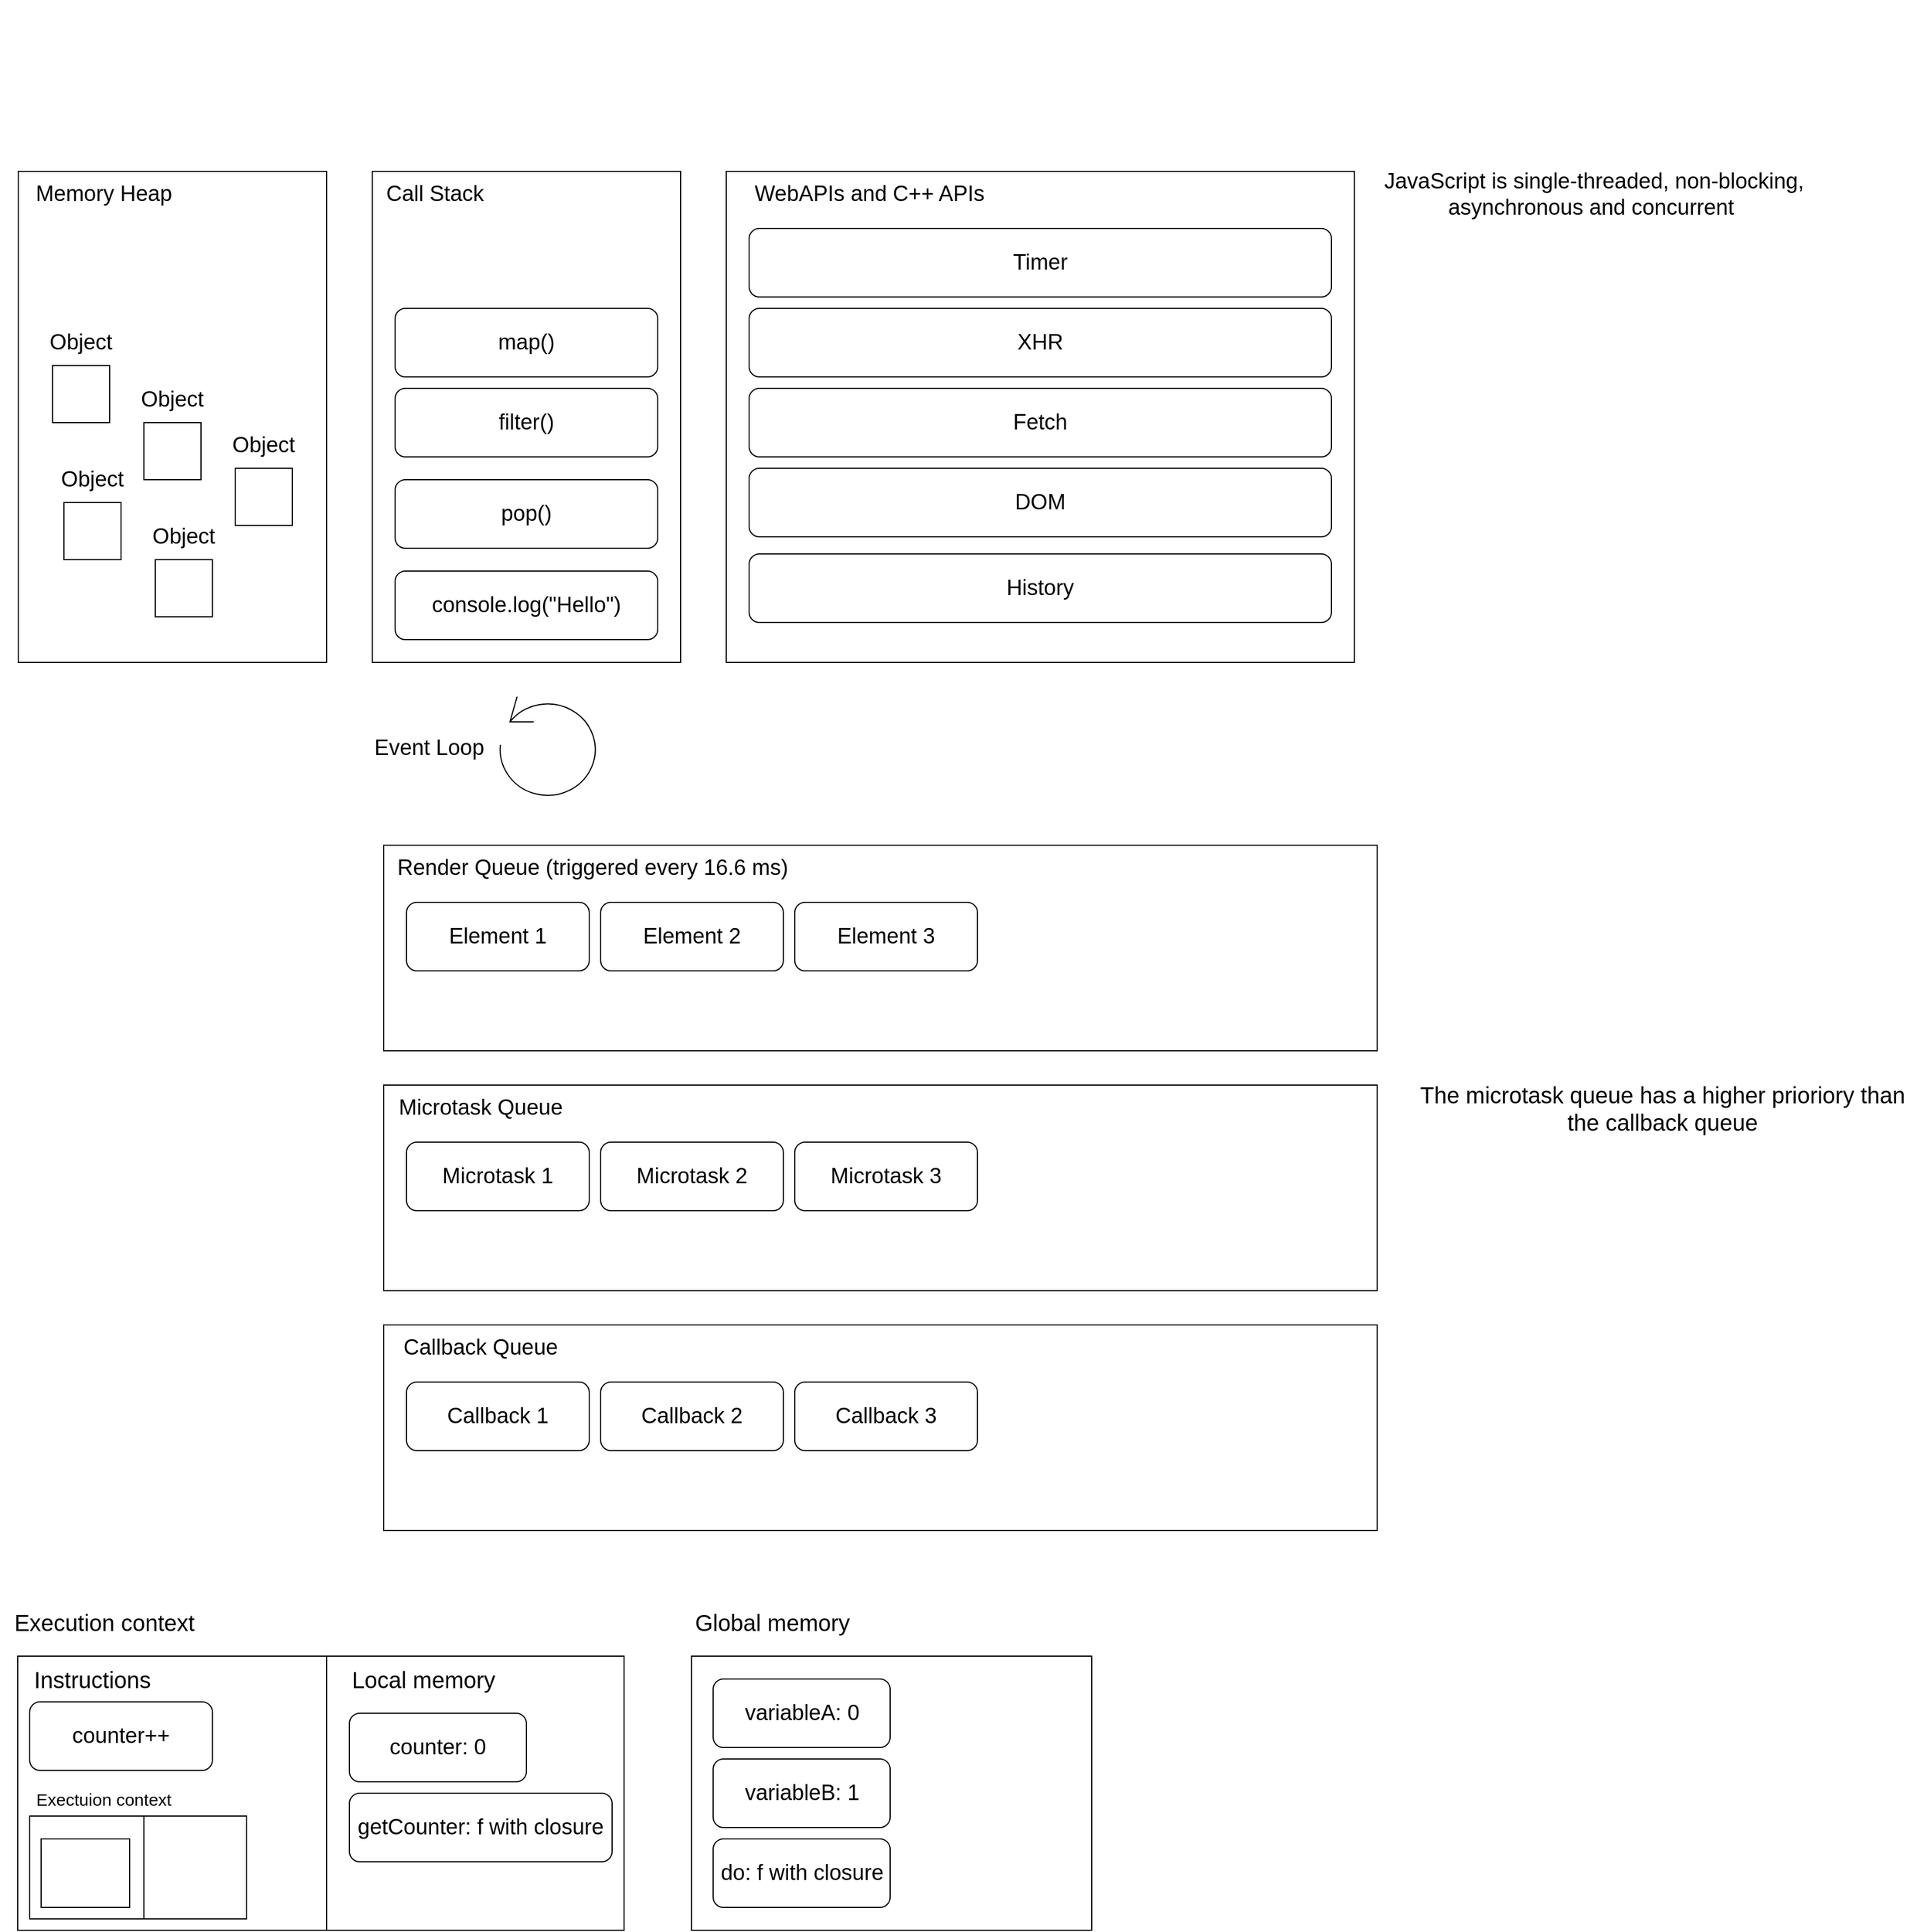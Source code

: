 <mxfile version="15.5.2" type="github">
  <diagram id="BkdP9_3qdBWuDpabCgVC" name="Page-1">
    <mxGraphModel dx="3220" dy="2353" grid="1" gridSize="10" guides="1" tooltips="1" connect="1" arrows="1" fold="1" page="1" pageScale="1" pageWidth="850" pageHeight="1100" math="0" shadow="0">
      <root>
        <mxCell id="0" />
        <mxCell id="1" parent="0" />
        <mxCell id="vp3Ed_rUJPtScr4eGyFw-6" value="" style="rounded=0;whiteSpace=wrap;html=1;direction=south;" parent="1" vertex="1">
          <mxGeometry x="130" y="110" width="270" height="430" as="geometry" />
        </mxCell>
        <mxCell id="vp3Ed_rUJPtScr4eGyFw-7" value="" style="rounded=0;whiteSpace=wrap;html=1;direction=south;" parent="1" vertex="1">
          <mxGeometry x="440" y="110" width="550" height="430" as="geometry" />
        </mxCell>
        <mxCell id="vp3Ed_rUJPtScr4eGyFw-8" value="" style="rounded=0;whiteSpace=wrap;html=1;direction=south;" parent="1" vertex="1">
          <mxGeometry x="140" y="1120" width="870" height="180" as="geometry" />
        </mxCell>
        <mxCell id="vp3Ed_rUJPtScr4eGyFw-9" value="" style="shape=mxgraph.bpmn.loop;html=1;outlineConnect=0;direction=south;" parent="1" vertex="1">
          <mxGeometry x="240" y="570" width="90" height="90" as="geometry" />
        </mxCell>
        <mxCell id="vp3Ed_rUJPtScr4eGyFw-10" value="Call Stack" style="text;html=1;strokeColor=none;fillColor=none;align=center;verticalAlign=middle;whiteSpace=wrap;rounded=0;fontSize=19;" parent="1" vertex="1">
          <mxGeometry x="130" y="120" width="110" height="20" as="geometry" />
        </mxCell>
        <mxCell id="vp3Ed_rUJPtScr4eGyFw-12" value="WebAPIs and C++ APIs" style="text;html=1;strokeColor=none;fillColor=none;align=center;verticalAlign=middle;whiteSpace=wrap;rounded=0;fontSize=19;" parent="1" vertex="1">
          <mxGeometry x="455.5" y="120" width="219" height="20" as="geometry" />
        </mxCell>
        <mxCell id="vp3Ed_rUJPtScr4eGyFw-13" value="Callback Queue" style="text;html=1;strokeColor=none;fillColor=none;align=center;verticalAlign=middle;whiteSpace=wrap;rounded=0;fontSize=19;" parent="1" vertex="1">
          <mxGeometry x="150" y="1130" width="150" height="20" as="geometry" />
        </mxCell>
        <mxCell id="vp3Ed_rUJPtScr4eGyFw-14" value="Event Loop" style="text;html=1;strokeColor=none;fillColor=none;align=center;verticalAlign=middle;whiteSpace=wrap;rounded=0;fontSize=19;" parent="1" vertex="1">
          <mxGeometry x="130" y="605" width="100" height="20" as="geometry" />
        </mxCell>
        <mxCell id="vp3Ed_rUJPtScr4eGyFw-16" value="" style="rounded=0;whiteSpace=wrap;html=1;direction=south;" parent="1" vertex="1">
          <mxGeometry x="-180" y="110" width="270" height="430" as="geometry" />
        </mxCell>
        <mxCell id="vp3Ed_rUJPtScr4eGyFw-17" value="Memory Heap" style="text;html=1;strokeColor=none;fillColor=none;align=center;verticalAlign=middle;whiteSpace=wrap;rounded=0;fontSize=19;" parent="1" vertex="1">
          <mxGeometry x="-170" y="120" width="130" height="20" as="geometry" />
        </mxCell>
        <mxCell id="vp3Ed_rUJPtScr4eGyFw-19" value="Timer" style="rounded=1;whiteSpace=wrap;html=1;fontSize=19;" parent="1" vertex="1">
          <mxGeometry x="460" y="160" width="510" height="60" as="geometry" />
        </mxCell>
        <mxCell id="vp3Ed_rUJPtScr4eGyFw-20" value="XHR" style="rounded=1;whiteSpace=wrap;html=1;fontSize=19;" parent="1" vertex="1">
          <mxGeometry x="460" y="230" width="510" height="60" as="geometry" />
        </mxCell>
        <mxCell id="vp3Ed_rUJPtScr4eGyFw-21" value="DOM" style="rounded=1;whiteSpace=wrap;html=1;fontSize=19;" parent="1" vertex="1">
          <mxGeometry x="460" y="370" width="510" height="60" as="geometry" />
        </mxCell>
        <mxCell id="vp3Ed_rUJPtScr4eGyFw-22" value="console.log(&quot;Hello&quot;)" style="rounded=1;whiteSpace=wrap;html=1;fontSize=19;" parent="1" vertex="1">
          <mxGeometry x="150" y="460" width="230" height="60" as="geometry" />
        </mxCell>
        <mxCell id="vp3Ed_rUJPtScr4eGyFw-23" value="pop()" style="rounded=1;whiteSpace=wrap;html=1;fontSize=19;" parent="1" vertex="1">
          <mxGeometry x="150" y="380" width="230" height="60" as="geometry" />
        </mxCell>
        <mxCell id="vp3Ed_rUJPtScr4eGyFw-24" value="filter()" style="rounded=1;whiteSpace=wrap;html=1;fontSize=19;" parent="1" vertex="1">
          <mxGeometry x="150" y="300" width="230" height="60" as="geometry" />
        </mxCell>
        <mxCell id="vp3Ed_rUJPtScr4eGyFw-25" value="" style="whiteSpace=wrap;html=1;aspect=fixed;" parent="1" vertex="1">
          <mxGeometry x="-140" y="400" width="50" height="50" as="geometry" />
        </mxCell>
        <mxCell id="vp3Ed_rUJPtScr4eGyFw-26" value="" style="whiteSpace=wrap;html=1;aspect=fixed;" parent="1" vertex="1">
          <mxGeometry x="-70" y="330" width="50" height="50" as="geometry" />
        </mxCell>
        <mxCell id="vp3Ed_rUJPtScr4eGyFw-27" value="" style="whiteSpace=wrap;html=1;aspect=fixed;" parent="1" vertex="1">
          <mxGeometry x="-60" y="450" width="50" height="50" as="geometry" />
        </mxCell>
        <mxCell id="vp3Ed_rUJPtScr4eGyFw-28" value="" style="whiteSpace=wrap;html=1;aspect=fixed;" parent="1" vertex="1">
          <mxGeometry x="-150" y="280" width="50" height="50" as="geometry" />
        </mxCell>
        <mxCell id="vp3Ed_rUJPtScr4eGyFw-29" value="" style="whiteSpace=wrap;html=1;aspect=fixed;" parent="1" vertex="1">
          <mxGeometry x="10" y="370" width="50" height="50" as="geometry" />
        </mxCell>
        <mxCell id="vp3Ed_rUJPtScr4eGyFw-30" value="Callback 1" style="rounded=1;whiteSpace=wrap;html=1;fontSize=19;" parent="1" vertex="1">
          <mxGeometry x="160" y="1170" width="160" height="60" as="geometry" />
        </mxCell>
        <mxCell id="vp3Ed_rUJPtScr4eGyFw-31" value="&lt;font style=&quot;font-size: 19px;&quot;&gt;Callback 2&lt;/font&gt;" style="rounded=1;whiteSpace=wrap;html=1;fontSize=19;" parent="1" vertex="1">
          <mxGeometry x="330" y="1170" width="160" height="60" as="geometry" />
        </mxCell>
        <mxCell id="vp3Ed_rUJPtScr4eGyFw-32" value="Callback 3" style="rounded=1;whiteSpace=wrap;html=1;fontSize=19;" parent="1" vertex="1">
          <mxGeometry x="500" y="1170" width="160" height="60" as="geometry" />
        </mxCell>
        <mxCell id="vp3Ed_rUJPtScr4eGyFw-34" value="" style="rounded=0;whiteSpace=wrap;html=1;direction=south;" parent="1" vertex="1">
          <mxGeometry x="140" y="910" width="870" height="180" as="geometry" />
        </mxCell>
        <mxCell id="vp3Ed_rUJPtScr4eGyFw-35" value="Microtask Queue" style="text;html=1;strokeColor=none;fillColor=none;align=center;verticalAlign=middle;whiteSpace=wrap;rounded=0;fontSize=19;" parent="1" vertex="1">
          <mxGeometry x="150" y="920" width="150" height="20" as="geometry" />
        </mxCell>
        <mxCell id="vp3Ed_rUJPtScr4eGyFw-38" value="Microtask 1" style="rounded=1;whiteSpace=wrap;html=1;fontSize=19;" parent="1" vertex="1">
          <mxGeometry x="160" y="960" width="160" height="60" as="geometry" />
        </mxCell>
        <mxCell id="vp3Ed_rUJPtScr4eGyFw-39" value="Microtask 2" style="rounded=1;whiteSpace=wrap;html=1;fontSize=19;" parent="1" vertex="1">
          <mxGeometry x="330" y="960" width="160" height="60" as="geometry" />
        </mxCell>
        <mxCell id="vp3Ed_rUJPtScr4eGyFw-40" value="Microtask 3" style="rounded=1;whiteSpace=wrap;html=1;fontSize=19;" parent="1" vertex="1">
          <mxGeometry x="500" y="960" width="160" height="60" as="geometry" />
        </mxCell>
        <mxCell id="vp3Ed_rUJPtScr4eGyFw-43" value="Object" style="text;html=1;strokeColor=none;fillColor=none;align=center;verticalAlign=middle;whiteSpace=wrap;rounded=0;fontSize=19;" parent="1" vertex="1">
          <mxGeometry x="-145" y="250" width="40" height="20" as="geometry" />
        </mxCell>
        <mxCell id="vp3Ed_rUJPtScr4eGyFw-44" value="Object" style="text;html=1;strokeColor=none;fillColor=none;align=center;verticalAlign=middle;whiteSpace=wrap;rounded=0;fontSize=19;" parent="1" vertex="1">
          <mxGeometry x="-65" y="300" width="40" height="20" as="geometry" />
        </mxCell>
        <mxCell id="vp3Ed_rUJPtScr4eGyFw-45" value="Object" style="text;html=1;strokeColor=none;fillColor=none;align=center;verticalAlign=middle;whiteSpace=wrap;rounded=0;fontSize=19;" parent="1" vertex="1">
          <mxGeometry x="15" y="340" width="40" height="20" as="geometry" />
        </mxCell>
        <mxCell id="vp3Ed_rUJPtScr4eGyFw-46" value="Object" style="text;html=1;strokeColor=none;fillColor=none;align=center;verticalAlign=middle;whiteSpace=wrap;rounded=0;fontSize=19;" parent="1" vertex="1">
          <mxGeometry x="-135" y="370" width="40" height="20" as="geometry" />
        </mxCell>
        <mxCell id="vp3Ed_rUJPtScr4eGyFw-47" value="Object" style="text;html=1;strokeColor=none;fillColor=none;align=center;verticalAlign=middle;whiteSpace=wrap;rounded=0;fontSize=19;" parent="1" vertex="1">
          <mxGeometry x="-55" y="420" width="40" height="20" as="geometry" />
        </mxCell>
        <mxCell id="F3dvDNXk8t1JcE4rUVYM-1" value="" style="shape=image;verticalLabelPosition=bottom;labelBackgroundColor=#ffffff;verticalAlign=top;aspect=fixed;imageAspect=0;image=https://upload.wikimedia.org/wikipedia/commons/thumb/3/3f/V8_JavaScript_engine_logo_2.svg/1200px-V8_JavaScript_engine_logo_2.svg.png;" parent="1" vertex="1">
          <mxGeometry x="-190" y="-40" width="150" height="150" as="geometry" />
        </mxCell>
        <mxCell id="6QtukGbn-FIJw9YeCo-H-1" value="" style="shape=image;verticalLabelPosition=bottom;labelBackgroundColor=#ffffff;verticalAlign=top;aspect=fixed;imageAspect=0;image=http://4.bp.blogspot.com/-SAlsUK_Hwkw/TYGj8pt-kbI/AAAAAAAAAqE/blsfUwJWdbU/s1600/Google%2BChrome%2Bicon%2Bnew.png;" parent="1" vertex="1">
          <mxGeometry x="440" y="30" width="70" height="70" as="geometry" />
        </mxCell>
        <mxCell id="6QtukGbn-FIJw9YeCo-H-2" value="" style="shape=image;verticalLabelPosition=bottom;labelBackgroundColor=#ffffff;verticalAlign=top;aspect=fixed;imageAspect=0;image=https://raw.githubusercontent.com/isocpp/logos/master/cpp_logo.png;" parent="1" vertex="1">
          <mxGeometry x="520" y="28.65" width="63.53" height="71.35" as="geometry" />
        </mxCell>
        <mxCell id="MCUXpGSujRW6-5WqFEAj-1" value="&lt;font style=&quot;font-size: 19px&quot;&gt;JavaScript is single-threaded, non-blocking, asynchronous and concurrent&amp;nbsp;&lt;/font&gt;" style="text;html=1;strokeColor=none;fillColor=none;align=center;verticalAlign=middle;whiteSpace=wrap;rounded=0;" parent="1" vertex="1">
          <mxGeometry x="1000" y="120" width="400" height="20" as="geometry" />
        </mxCell>
        <mxCell id="ilvJonOSDYWT9VKSYLCs-7" value="" style="rounded=0;whiteSpace=wrap;html=1;direction=south;" parent="1" vertex="1">
          <mxGeometry x="140" y="700" width="870" height="180" as="geometry" />
        </mxCell>
        <mxCell id="ilvJonOSDYWT9VKSYLCs-8" value="Render Queue (triggered every 16.6 ms)" style="text;html=1;strokeColor=none;fillColor=none;align=left;verticalAlign=middle;whiteSpace=wrap;rounded=0;fontSize=19;" parent="1" vertex="1">
          <mxGeometry x="150" y="710" width="350" height="20" as="geometry" />
        </mxCell>
        <mxCell id="ilvJonOSDYWT9VKSYLCs-9" value="Element 1" style="rounded=1;whiteSpace=wrap;html=1;fontSize=19;" parent="1" vertex="1">
          <mxGeometry x="160" y="750" width="160" height="60" as="geometry" />
        </mxCell>
        <mxCell id="ilvJonOSDYWT9VKSYLCs-10" value="&lt;font style=&quot;font-size: 19px&quot;&gt;Element 2&lt;/font&gt;" style="rounded=1;whiteSpace=wrap;html=1;fontSize=19;" parent="1" vertex="1">
          <mxGeometry x="330" y="750" width="160" height="60" as="geometry" />
        </mxCell>
        <mxCell id="ilvJonOSDYWT9VKSYLCs-11" value="Element 3" style="rounded=1;whiteSpace=wrap;html=1;fontSize=19;" parent="1" vertex="1">
          <mxGeometry x="500" y="750" width="160" height="60" as="geometry" />
        </mxCell>
        <mxCell id="lwLxD6SXtwrRYqILnOid-1" value="" style="rounded=0;whiteSpace=wrap;html=1;direction=south;" parent="1" vertex="1">
          <mxGeometry x="-180" y="1410" width="530" height="180" as="geometry" />
        </mxCell>
        <mxCell id="lwLxD6SXtwrRYqILnOid-2" value="" style="rounded=0;whiteSpace=wrap;html=1;direction=south;" parent="1" vertex="1">
          <mxGeometry x="409.5" y="1410" width="350.5" height="240" as="geometry" />
        </mxCell>
        <mxCell id="lwLxD6SXtwrRYqILnOid-3" value="Global memory" style="text;html=1;strokeColor=none;fillColor=none;align=center;verticalAlign=middle;whiteSpace=wrap;rounded=0;fontSize=20;" parent="1" vertex="1">
          <mxGeometry x="390" y="1370" width="180.5" height="20" as="geometry" />
        </mxCell>
        <mxCell id="lwLxD6SXtwrRYqILnOid-4" value="Execution context" style="text;html=1;strokeColor=none;fillColor=none;align=center;verticalAlign=middle;whiteSpace=wrap;rounded=0;fontSize=20;" parent="1" vertex="1">
          <mxGeometry x="-195.25" y="1370" width="180.5" height="20" as="geometry" />
        </mxCell>
        <mxCell id="lwLxD6SXtwrRYqILnOid-5" value="" style="rounded=0;whiteSpace=wrap;html=1;direction=south;" parent="1" vertex="1">
          <mxGeometry x="80" y="1410" width="270.5" height="240" as="geometry" />
        </mxCell>
        <mxCell id="lwLxD6SXtwrRYqILnOid-6" value="" style="rounded=0;whiteSpace=wrap;html=1;direction=south;" parent="1" vertex="1">
          <mxGeometry x="-180.5" y="1410" width="270.5" height="240" as="geometry" />
        </mxCell>
        <mxCell id="lwLxD6SXtwrRYqILnOid-7" value="Instructions" style="text;html=1;strokeColor=none;fillColor=none;align=center;verticalAlign=middle;whiteSpace=wrap;rounded=0;fontSize=20;" parent="1" vertex="1">
          <mxGeometry x="-135" y="1420" width="40" height="20" as="geometry" />
        </mxCell>
        <mxCell id="lwLxD6SXtwrRYqILnOid-8" value="Local memory" style="text;html=1;strokeColor=none;fillColor=none;align=center;verticalAlign=middle;whiteSpace=wrap;rounded=0;fontSize=20;" parent="1" vertex="1">
          <mxGeometry x="100" y="1420" width="150" height="20" as="geometry" />
        </mxCell>
        <mxCell id="lwLxD6SXtwrRYqILnOid-10" value="counter++" style="rounded=1;whiteSpace=wrap;html=1;fontSize=19;" parent="1" vertex="1">
          <mxGeometry x="-170" y="1450" width="160" height="60" as="geometry" />
        </mxCell>
        <mxCell id="lwLxD6SXtwrRYqILnOid-11" value="counter: 0" style="rounded=1;whiteSpace=wrap;html=1;fontSize=19;" parent="1" vertex="1">
          <mxGeometry x="110" y="1460" width="155" height="60" as="geometry" />
        </mxCell>
        <mxCell id="lwLxD6SXtwrRYqILnOid-12" value="getCounter: f with closure" style="rounded=1;whiteSpace=wrap;html=1;fontSize=19;" parent="1" vertex="1">
          <mxGeometry x="110" y="1530" width="230" height="60" as="geometry" />
        </mxCell>
        <mxCell id="lwLxD6SXtwrRYqILnOid-14" value="variableA: 0" style="rounded=1;whiteSpace=wrap;html=1;fontSize=19;" parent="1" vertex="1">
          <mxGeometry x="428.53" y="1430" width="155" height="60" as="geometry" />
        </mxCell>
        <mxCell id="lwLxD6SXtwrRYqILnOid-15" value="variableB: 1" style="rounded=1;whiteSpace=wrap;html=1;fontSize=19;" parent="1" vertex="1">
          <mxGeometry x="428.53" y="1500" width="155" height="60" as="geometry" />
        </mxCell>
        <mxCell id="lwLxD6SXtwrRYqILnOid-16" value="do: f with closure" style="rounded=1;whiteSpace=wrap;html=1;fontSize=19;" parent="1" vertex="1">
          <mxGeometry x="428.53" y="1570" width="155" height="60" as="geometry" />
        </mxCell>
        <mxCell id="KnOiS1BiQ93vSqCDbLpS-1" value="&lt;font style=&quot;font-size: 20px&quot;&gt;The microtask queue has a higher prioriory than the callback queue&lt;/font&gt;" style="text;html=1;strokeColor=none;fillColor=none;align=center;verticalAlign=middle;whiteSpace=wrap;rounded=0;" parent="1" vertex="1">
          <mxGeometry x="1030" y="920" width="460" height="20" as="geometry" />
        </mxCell>
        <mxCell id="J3yt24rZ_harfGzyYT1_-1" value="Fetch" style="rounded=1;whiteSpace=wrap;html=1;fontSize=19;" parent="1" vertex="1">
          <mxGeometry x="460" y="300" width="510" height="60" as="geometry" />
        </mxCell>
        <mxCell id="J3yt24rZ_harfGzyYT1_-2" value="History" style="rounded=1;whiteSpace=wrap;html=1;fontSize=19;" parent="1" vertex="1">
          <mxGeometry x="460" y="445" width="510" height="60" as="geometry" />
        </mxCell>
        <mxCell id="J3yt24rZ_harfGzyYT1_-3" value="map()" style="rounded=1;whiteSpace=wrap;html=1;fontSize=19;" parent="1" vertex="1">
          <mxGeometry x="150" y="230" width="230" height="60" as="geometry" />
        </mxCell>
        <mxCell id="J29HCtaoHz3K2c7Ra08g-10" value="" style="rounded=0;whiteSpace=wrap;html=1;" vertex="1" parent="1">
          <mxGeometry x="-170" y="1550" width="190" height="90" as="geometry" />
        </mxCell>
        <mxCell id="J29HCtaoHz3K2c7Ra08g-12" value="Exectuion context" style="text;html=1;strokeColor=none;fillColor=none;align=center;verticalAlign=middle;whiteSpace=wrap;rounded=0;fontSize=15;" vertex="1" parent="1">
          <mxGeometry x="-170" y="1520" width="130" height="30" as="geometry" />
        </mxCell>
        <mxCell id="J29HCtaoHz3K2c7Ra08g-15" value="" style="rounded=0;whiteSpace=wrap;html=1;fontSize=15;" vertex="1" parent="1">
          <mxGeometry x="-70" y="1550" width="90" height="90" as="geometry" />
        </mxCell>
        <mxCell id="J29HCtaoHz3K2c7Ra08g-16" value="" style="rounded=0;whiteSpace=wrap;html=1;fontSize=15;" vertex="1" parent="1">
          <mxGeometry x="-160" y="1570" width="77.5" height="60" as="geometry" />
        </mxCell>
      </root>
    </mxGraphModel>
  </diagram>
</mxfile>

